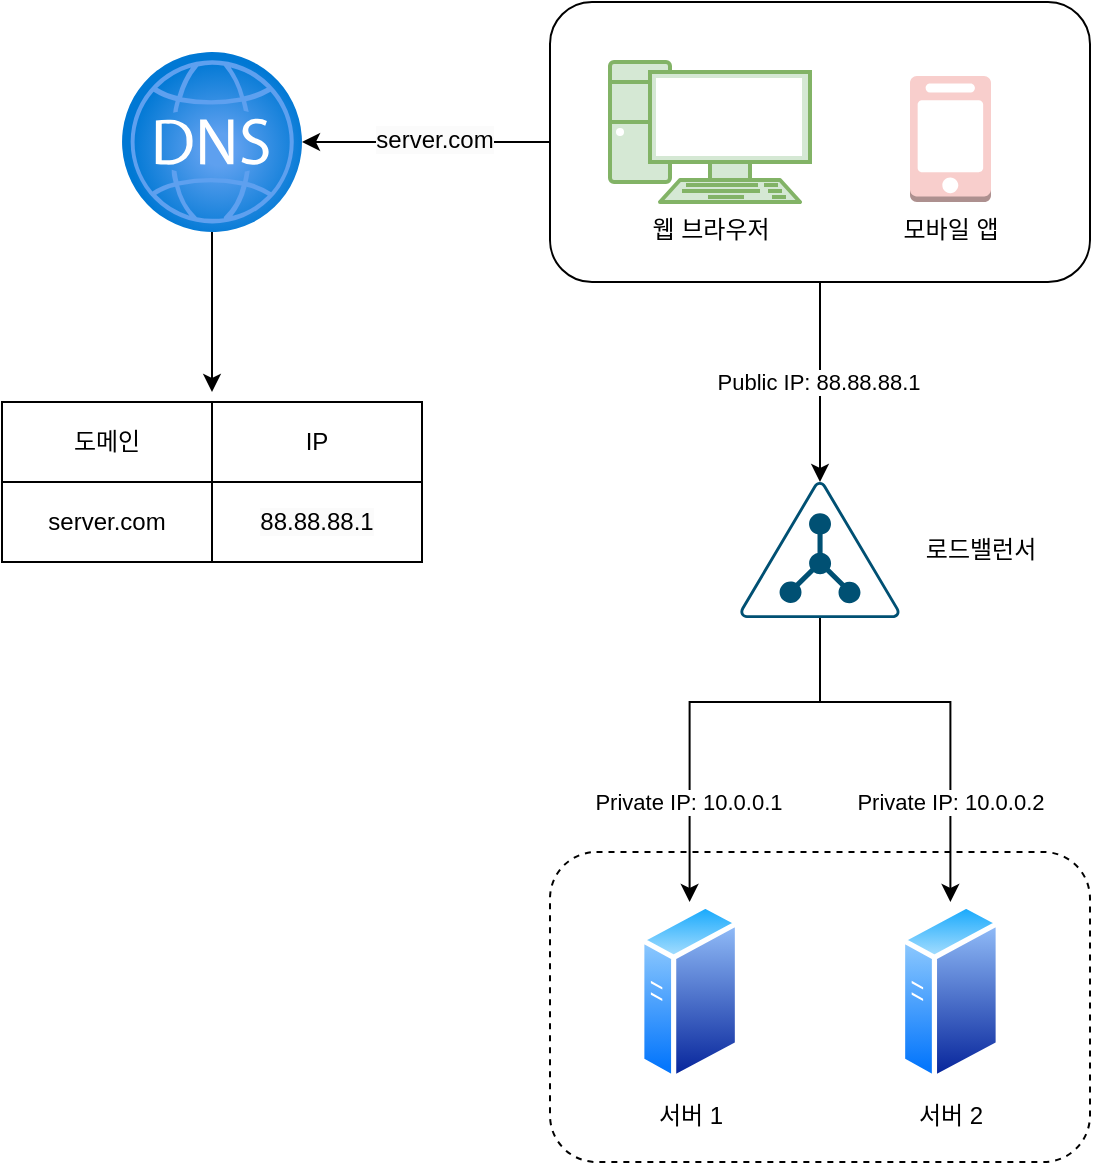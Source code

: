 <mxfile version="26.0.11">
  <diagram name="페이지-1" id="vioT3vAq_McGcXE2eDCE">
    <mxGraphModel dx="1434" dy="772" grid="1" gridSize="10" guides="1" tooltips="1" connect="1" arrows="1" fold="1" page="1" pageScale="1" pageWidth="827" pageHeight="1169" math="0" shadow="0">
      <root>
        <mxCell id="0" />
        <mxCell id="1" parent="0" />
        <mxCell id="r31jZNvJZtgtzrXWYTE8-1" value="" style="rounded=1;whiteSpace=wrap;html=1;dashed=1;" vertex="1" parent="1">
          <mxGeometry x="414" y="515" width="270" height="155" as="geometry" />
        </mxCell>
        <mxCell id="r31jZNvJZtgtzrXWYTE8-2" value="" style="edgeStyle=orthogonalEdgeStyle;rounded=0;orthogonalLoop=1;jettySize=auto;html=1;" edge="1" parent="1" source="r31jZNvJZtgtzrXWYTE8-6" target="r31jZNvJZtgtzrXWYTE8-13">
          <mxGeometry relative="1" as="geometry" />
        </mxCell>
        <mxCell id="r31jZNvJZtgtzrXWYTE8-3" value="Public IP: 88.88.88.1" style="edgeLabel;html=1;align=center;verticalAlign=middle;resizable=0;points=[];" vertex="1" connectable="0" parent="r31jZNvJZtgtzrXWYTE8-2">
          <mxGeometry y="-1" relative="1" as="geometry">
            <mxPoint as="offset" />
          </mxGeometry>
        </mxCell>
        <mxCell id="r31jZNvJZtgtzrXWYTE8-4" value="" style="edgeStyle=orthogonalEdgeStyle;rounded=0;orthogonalLoop=1;jettySize=auto;html=1;" edge="1" parent="1" source="r31jZNvJZtgtzrXWYTE8-6" target="r31jZNvJZtgtzrXWYTE8-15">
          <mxGeometry relative="1" as="geometry" />
        </mxCell>
        <mxCell id="r31jZNvJZtgtzrXWYTE8-5" value="&lt;span style=&quot;font-size: 12px; text-wrap-mode: wrap; background-color: rgb(251, 251, 251);&quot;&gt;server.com&lt;/span&gt;" style="edgeLabel;html=1;align=center;verticalAlign=middle;resizable=0;points=[];" vertex="1" connectable="0" parent="r31jZNvJZtgtzrXWYTE8-4">
          <mxGeometry x="-0.065" y="-1" relative="1" as="geometry">
            <mxPoint as="offset" />
          </mxGeometry>
        </mxCell>
        <mxCell id="r31jZNvJZtgtzrXWYTE8-6" value="" style="rounded=1;whiteSpace=wrap;html=1;" vertex="1" parent="1">
          <mxGeometry x="414" y="90" width="270" height="140" as="geometry" />
        </mxCell>
        <mxCell id="r31jZNvJZtgtzrXWYTE8-7" value="&lt;font&gt;웹 브라우저&lt;/font&gt;" style="verticalAlign=top;verticalLabelPosition=bottom;labelPosition=center;align=center;html=1;outlineConnect=0;gradientDirection=north;strokeWidth=1;shape=mxgraph.networks.pc;fillColor=#d5e8d4;strokeColor=#82b366;" vertex="1" parent="1">
          <mxGeometry x="444" y="120" width="100" height="70" as="geometry" />
        </mxCell>
        <mxCell id="r31jZNvJZtgtzrXWYTE8-8" value="모바일 앱" style="outlineConnect=0;dashed=0;verticalLabelPosition=bottom;verticalAlign=top;align=center;html=1;shape=mxgraph.aws3.mobile_client;fillColor=#f8cecc;strokeColor=#b85450;" vertex="1" parent="1">
          <mxGeometry x="594" y="127" width="40.5" height="63" as="geometry" />
        </mxCell>
        <mxCell id="r31jZNvJZtgtzrXWYTE8-9" value="" style="edgeStyle=orthogonalEdgeStyle;rounded=0;orthogonalLoop=1;jettySize=auto;html=1;entryX=0.5;entryY=0;entryDx=0;entryDy=0;" edge="1" parent="1" source="r31jZNvJZtgtzrXWYTE8-13" target="r31jZNvJZtgtzrXWYTE8-16">
          <mxGeometry relative="1" as="geometry">
            <mxPoint x="549" y="482" as="targetPoint" />
            <Array as="points">
              <mxPoint x="549" y="440" />
              <mxPoint x="484" y="440" />
            </Array>
          </mxGeometry>
        </mxCell>
        <mxCell id="r31jZNvJZtgtzrXWYTE8-10" value="Private IP: 10.0.0.1" style="edgeLabel;html=1;align=center;verticalAlign=middle;resizable=0;points=[];" vertex="1" connectable="0" parent="r31jZNvJZtgtzrXWYTE8-9">
          <mxGeometry x="0.595" y="-1" relative="1" as="geometry">
            <mxPoint y="-8" as="offset" />
          </mxGeometry>
        </mxCell>
        <mxCell id="r31jZNvJZtgtzrXWYTE8-11" value="" style="edgeStyle=orthogonalEdgeStyle;rounded=0;orthogonalLoop=1;jettySize=auto;html=1;entryX=0.5;entryY=0;entryDx=0;entryDy=0;exitX=0.5;exitY=1;exitDx=0;exitDy=0;exitPerimeter=0;" edge="1" parent="1" source="r31jZNvJZtgtzrXWYTE8-13" target="r31jZNvJZtgtzrXWYTE8-17">
          <mxGeometry relative="1" as="geometry">
            <mxPoint x="669" y="364" as="targetPoint" />
            <Array as="points">
              <mxPoint x="549" y="440" />
              <mxPoint x="614" y="440" />
            </Array>
          </mxGeometry>
        </mxCell>
        <mxCell id="r31jZNvJZtgtzrXWYTE8-12" value="Private IP: 10.0.0.2" style="edgeLabel;html=1;align=center;verticalAlign=middle;resizable=0;points=[];" vertex="1" connectable="0" parent="r31jZNvJZtgtzrXWYTE8-11">
          <mxGeometry x="0.595" relative="1" as="geometry">
            <mxPoint y="-8" as="offset" />
          </mxGeometry>
        </mxCell>
        <mxCell id="r31jZNvJZtgtzrXWYTE8-13" value="" style="points=[[0.5,0,0],[0.765,0.48,0],[0.99,0.98,0],[0.5,1,0],[0.01,0.98,0],[0.235,0.48,0]];verticalLabelPosition=bottom;sketch=0;html=1;verticalAlign=top;aspect=fixed;align=center;pointerEvents=1;shape=mxgraph.cisco19.ldap;fillColor=#005073;strokeColor=none;" vertex="1" parent="1">
          <mxGeometry x="509" y="330" width="80" height="68" as="geometry" />
        </mxCell>
        <mxCell id="r31jZNvJZtgtzrXWYTE8-14" value="" style="edgeStyle=orthogonalEdgeStyle;rounded=0;orthogonalLoop=1;jettySize=auto;html=1;" edge="1" parent="1" source="r31jZNvJZtgtzrXWYTE8-15">
          <mxGeometry relative="1" as="geometry">
            <mxPoint x="245" y="285" as="targetPoint" />
          </mxGeometry>
        </mxCell>
        <mxCell id="r31jZNvJZtgtzrXWYTE8-15" value="" style="image;aspect=fixed;html=1;points=[];align=center;fontSize=12;image=img/lib/azure2/networking/DNS_Zones.svg;" vertex="1" parent="1">
          <mxGeometry x="200" y="115" width="90" height="90" as="geometry" />
        </mxCell>
        <mxCell id="r31jZNvJZtgtzrXWYTE8-16" value="서버 1" style="image;aspect=fixed;perimeter=ellipsePerimeter;html=1;align=center;shadow=0;dashed=0;spacingTop=3;image=img/lib/active_directory/generic_server.svg;" vertex="1" parent="1">
          <mxGeometry x="458.6" y="540" width="50.4" height="90" as="geometry" />
        </mxCell>
        <mxCell id="r31jZNvJZtgtzrXWYTE8-17" value="서버 2" style="image;aspect=fixed;perimeter=ellipsePerimeter;html=1;align=center;shadow=0;dashed=0;spacingTop=3;image=img/lib/active_directory/generic_server.svg;" vertex="1" parent="1">
          <mxGeometry x="589" y="540" width="50.4" height="90" as="geometry" />
        </mxCell>
        <mxCell id="r31jZNvJZtgtzrXWYTE8-18" value="로드밸런서" style="text;html=1;align=center;verticalAlign=middle;resizable=0;points=[];autosize=1;strokeColor=none;fillColor=none;" vertex="1" parent="1">
          <mxGeometry x="589" y="349" width="80" height="30" as="geometry" />
        </mxCell>
        <mxCell id="r31jZNvJZtgtzrXWYTE8-19" value="" style="shape=table;startSize=0;container=1;collapsible=0;childLayout=tableLayout;" vertex="1" parent="1">
          <mxGeometry x="140" y="290" width="210" height="80" as="geometry" />
        </mxCell>
        <mxCell id="r31jZNvJZtgtzrXWYTE8-20" value="" style="shape=tableRow;horizontal=0;startSize=0;swimlaneHead=0;swimlaneBody=0;strokeColor=inherit;top=0;left=0;bottom=0;right=0;collapsible=0;dropTarget=0;fillColor=none;points=[[0,0.5],[1,0.5]];portConstraint=eastwest;" vertex="1" parent="r31jZNvJZtgtzrXWYTE8-19">
          <mxGeometry width="210" height="40" as="geometry" />
        </mxCell>
        <mxCell id="r31jZNvJZtgtzrXWYTE8-21" value="도메인" style="shape=partialRectangle;html=1;whiteSpace=wrap;connectable=0;strokeColor=inherit;overflow=hidden;fillColor=none;top=0;left=0;bottom=0;right=0;pointerEvents=1;" vertex="1" parent="r31jZNvJZtgtzrXWYTE8-20">
          <mxGeometry width="105" height="40" as="geometry">
            <mxRectangle width="105" height="40" as="alternateBounds" />
          </mxGeometry>
        </mxCell>
        <mxCell id="r31jZNvJZtgtzrXWYTE8-22" value="IP" style="shape=partialRectangle;html=1;whiteSpace=wrap;connectable=0;strokeColor=inherit;overflow=hidden;fillColor=none;top=0;left=0;bottom=0;right=0;pointerEvents=1;" vertex="1" parent="r31jZNvJZtgtzrXWYTE8-20">
          <mxGeometry x="105" width="105" height="40" as="geometry">
            <mxRectangle width="105" height="40" as="alternateBounds" />
          </mxGeometry>
        </mxCell>
        <mxCell id="r31jZNvJZtgtzrXWYTE8-23" value="" style="shape=tableRow;horizontal=0;startSize=0;swimlaneHead=0;swimlaneBody=0;strokeColor=inherit;top=0;left=0;bottom=0;right=0;collapsible=0;dropTarget=0;fillColor=none;points=[[0,0.5],[1,0.5]];portConstraint=eastwest;" vertex="1" parent="r31jZNvJZtgtzrXWYTE8-19">
          <mxGeometry y="40" width="210" height="40" as="geometry" />
        </mxCell>
        <mxCell id="r31jZNvJZtgtzrXWYTE8-24" value="server.com" style="shape=partialRectangle;html=1;whiteSpace=wrap;connectable=0;strokeColor=inherit;overflow=hidden;fillColor=none;top=0;left=0;bottom=0;right=0;pointerEvents=1;" vertex="1" parent="r31jZNvJZtgtzrXWYTE8-23">
          <mxGeometry width="105" height="40" as="geometry">
            <mxRectangle width="105" height="40" as="alternateBounds" />
          </mxGeometry>
        </mxCell>
        <mxCell id="r31jZNvJZtgtzrXWYTE8-25" value="&lt;span style=&quot;color: rgb(0, 0, 0); font-family: Helvetica; font-size: 12px; font-style: normal; font-variant-ligatures: normal; font-variant-caps: normal; font-weight: 400; letter-spacing: normal; orphans: 2; text-align: center; text-indent: 0px; text-transform: none; widows: 2; word-spacing: 0px; -webkit-text-stroke-width: 0px; white-space: normal; background-color: rgb(251, 251, 251); text-decoration-thickness: initial; text-decoration-style: initial; text-decoration-color: initial; float: none; display: inline !important;&quot;&gt;88.88.88.1&lt;/span&gt;" style="shape=partialRectangle;html=1;whiteSpace=wrap;connectable=0;strokeColor=inherit;overflow=hidden;fillColor=none;top=0;left=0;bottom=0;right=0;pointerEvents=1;" vertex="1" parent="r31jZNvJZtgtzrXWYTE8-23">
          <mxGeometry x="105" width="105" height="40" as="geometry">
            <mxRectangle width="105" height="40" as="alternateBounds" />
          </mxGeometry>
        </mxCell>
      </root>
    </mxGraphModel>
  </diagram>
</mxfile>
